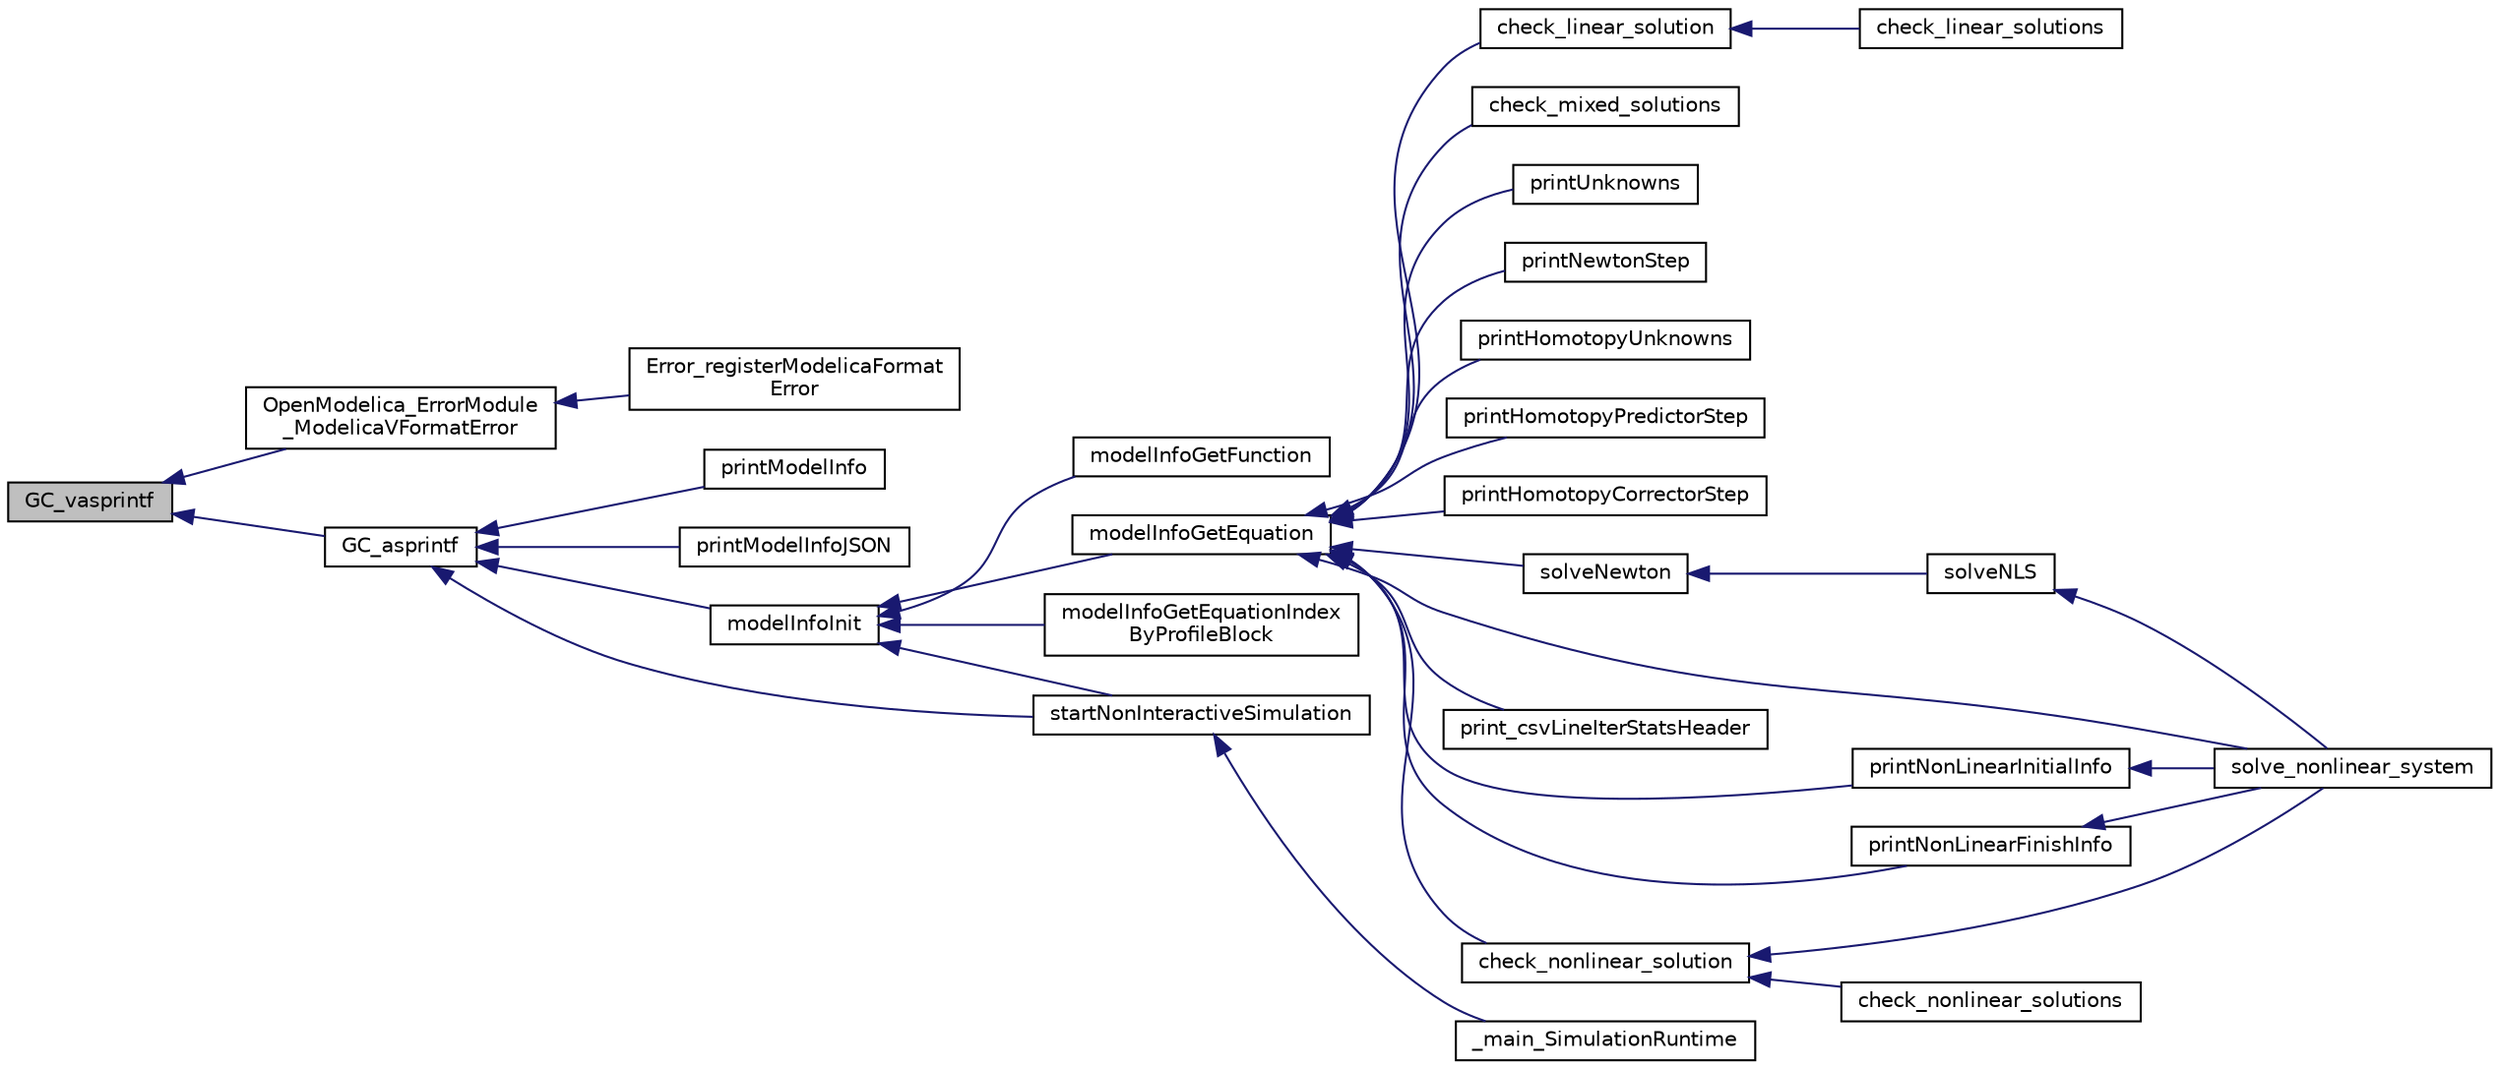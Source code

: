 digraph "GC_vasprintf"
{
  edge [fontname="Helvetica",fontsize="10",labelfontname="Helvetica",labelfontsize="10"];
  node [fontname="Helvetica",fontsize="10",shape=record];
  rankdir="LR";
  Node43 [label="GC_vasprintf",height=0.2,width=0.4,color="black", fillcolor="grey75", style="filled", fontcolor="black"];
  Node43 -> Node44 [dir="back",color="midnightblue",fontsize="10",style="solid",fontname="Helvetica"];
  Node44 [label="OpenModelica_ErrorModule\l_ModelicaVFormatError",height=0.2,width=0.4,color="black", fillcolor="white", style="filled",URL="$dc/d1d/errorext_8cpp.html#a5095cfc882f59f37443410689e1e08e5"];
  Node44 -> Node45 [dir="back",color="midnightblue",fontsize="10",style="solid",fontname="Helvetica"];
  Node45 [label="Error_registerModelicaFormat\lError",height=0.2,width=0.4,color="black", fillcolor="white", style="filled",URL="$d8/dd7/_error__omc_8cpp.html#adaacbf0b9ff103de52054953b55b0d24"];
  Node43 -> Node46 [dir="back",color="midnightblue",fontsize="10",style="solid",fontname="Helvetica"];
  Node46 [label="GC_asprintf",height=0.2,width=0.4,color="black", fillcolor="white", style="filled",URL="$d3/d37/modelica__string_8h.html#a993594d261a9237cec6f42e0f157f372"];
  Node46 -> Node47 [dir="back",color="midnightblue",fontsize="10",style="solid",fontname="Helvetica"];
  Node47 [label="printModelInfo",height=0.2,width=0.4,color="black", fillcolor="white", style="filled",URL="$d9/d36/modelinfo_8h.html#a8709688b118466b0da331af6f07223e7"];
  Node46 -> Node48 [dir="back",color="midnightblue",fontsize="10",style="solid",fontname="Helvetica"];
  Node48 [label="printModelInfoJSON",height=0.2,width=0.4,color="black", fillcolor="white", style="filled",URL="$d9/d36/modelinfo_8h.html#ab10baa105d3900d53c46f79b4e8a5e6f"];
  Node46 -> Node49 [dir="back",color="midnightblue",fontsize="10",style="solid",fontname="Helvetica"];
  Node49 [label="modelInfoInit",height=0.2,width=0.4,color="black", fillcolor="white", style="filled",URL="$d1/d35/simulation__info__json_8h.html#a3309a9b4cebd8ed773fc8495f5311adb"];
  Node49 -> Node50 [dir="back",color="midnightblue",fontsize="10",style="solid",fontname="Helvetica"];
  Node50 [label="modelInfoGetFunction",height=0.2,width=0.4,color="black", fillcolor="white", style="filled",URL="$d1/d35/simulation__info__json_8h.html#ab7502cffab182756ece10b73b6d5e1c1"];
  Node49 -> Node51 [dir="back",color="midnightblue",fontsize="10",style="solid",fontname="Helvetica"];
  Node51 [label="modelInfoGetEquation",height=0.2,width=0.4,color="black", fillcolor="white", style="filled",URL="$d1/d35/simulation__info__json_8h.html#a6c0ae155b25ace5ef368dbfb99cbbf6e"];
  Node51 -> Node52 [dir="back",color="midnightblue",fontsize="10",style="solid",fontname="Helvetica"];
  Node52 [label="check_linear_solution",height=0.2,width=0.4,color="black", fillcolor="white", style="filled",URL="$d1/db9/linear_system_8c.html#af62b4e4d2756eaf12c8149bbec02864b"];
  Node52 -> Node53 [dir="back",color="midnightblue",fontsize="10",style="solid",fontname="Helvetica"];
  Node53 [label="check_linear_solutions",height=0.2,width=0.4,color="black", fillcolor="white", style="filled",URL="$d2/d59/linear_system_8h.html#ad72a0bdfa452ab6c3ad9eb2d145b1096"];
  Node51 -> Node54 [dir="back",color="midnightblue",fontsize="10",style="solid",fontname="Helvetica"];
  Node54 [label="check_mixed_solutions",height=0.2,width=0.4,color="black", fillcolor="white", style="filled",URL="$d1/df1/mixed_system_8h.html#a964e34d78d8ccaba25f33c40b7cea65a"];
  Node51 -> Node55 [dir="back",color="midnightblue",fontsize="10",style="solid",fontname="Helvetica"];
  Node55 [label="printUnknowns",height=0.2,width=0.4,color="black", fillcolor="white", style="filled",URL="$d5/df2/nonlinear_solver_homotopy_8c.html#a990973a99c97f948c3601511a36f2b64"];
  Node51 -> Node56 [dir="back",color="midnightblue",fontsize="10",style="solid",fontname="Helvetica"];
  Node56 [label="printNewtonStep",height=0.2,width=0.4,color="black", fillcolor="white", style="filled",URL="$d5/df2/nonlinear_solver_homotopy_8c.html#ad4f00dc1f7c74817c45ece391c623974"];
  Node51 -> Node57 [dir="back",color="midnightblue",fontsize="10",style="solid",fontname="Helvetica"];
  Node57 [label="printHomotopyUnknowns",height=0.2,width=0.4,color="black", fillcolor="white", style="filled",URL="$d5/df2/nonlinear_solver_homotopy_8c.html#a4bfddb653587bbca4db3ce278dc7b28d"];
  Node51 -> Node58 [dir="back",color="midnightblue",fontsize="10",style="solid",fontname="Helvetica"];
  Node58 [label="printHomotopyPredictorStep",height=0.2,width=0.4,color="black", fillcolor="white", style="filled",URL="$d5/df2/nonlinear_solver_homotopy_8c.html#affc495b359ca17852578dc457c8c5b0f"];
  Node51 -> Node59 [dir="back",color="midnightblue",fontsize="10",style="solid",fontname="Helvetica"];
  Node59 [label="printHomotopyCorrectorStep",height=0.2,width=0.4,color="black", fillcolor="white", style="filled",URL="$d5/df2/nonlinear_solver_homotopy_8c.html#ab46b7894571fd67cce78dc64519b1121"];
  Node51 -> Node60 [dir="back",color="midnightblue",fontsize="10",style="solid",fontname="Helvetica"];
  Node60 [label="solveNewton",height=0.2,width=0.4,color="black", fillcolor="white", style="filled",URL="$d4/de2/nonlinear_solver_newton_8h.html#a38ba64dd08361053b03a65265601066a"];
  Node60 -> Node61 [dir="back",color="midnightblue",fontsize="10",style="solid",fontname="Helvetica"];
  Node61 [label="solveNLS",height=0.2,width=0.4,color="black", fillcolor="white", style="filled",URL="$d7/dd6/nonlinear_system_8c.html#adbab09aaddf4cae686163982ee1baa72"];
  Node61 -> Node62 [dir="back",color="midnightblue",fontsize="10",style="solid",fontname="Helvetica"];
  Node62 [label="solve_nonlinear_system",height=0.2,width=0.4,color="black", fillcolor="white", style="filled",URL="$da/dbe/nonlinear_system_8h.html#ab0dab4c5c0a1140a09eb29e0c593070c"];
  Node51 -> Node63 [dir="back",color="midnightblue",fontsize="10",style="solid",fontname="Helvetica"];
  Node63 [label="print_csvLineIterStatsHeader",height=0.2,width=0.4,color="black", fillcolor="white", style="filled",URL="$d7/dd6/nonlinear_system_8c.html#ad559a040596c648613160b35e81afc7e"];
  Node51 -> Node64 [dir="back",color="midnightblue",fontsize="10",style="solid",fontname="Helvetica"];
  Node64 [label="printNonLinearInitialInfo",height=0.2,width=0.4,color="black", fillcolor="white", style="filled",URL="$d7/dd6/nonlinear_system_8c.html#a7623f1ae0d3b0a2851cdff45e5445808"];
  Node64 -> Node62 [dir="back",color="midnightblue",fontsize="10",style="solid",fontname="Helvetica"];
  Node51 -> Node65 [dir="back",color="midnightblue",fontsize="10",style="solid",fontname="Helvetica"];
  Node65 [label="printNonLinearFinishInfo",height=0.2,width=0.4,color="black", fillcolor="white", style="filled",URL="$d7/dd6/nonlinear_system_8c.html#ab170107ba336472d3bf8f835141696fc"];
  Node65 -> Node62 [dir="back",color="midnightblue",fontsize="10",style="solid",fontname="Helvetica"];
  Node51 -> Node62 [dir="back",color="midnightblue",fontsize="10",style="solid",fontname="Helvetica"];
  Node51 -> Node66 [dir="back",color="midnightblue",fontsize="10",style="solid",fontname="Helvetica"];
  Node66 [label="check_nonlinear_solution",height=0.2,width=0.4,color="black", fillcolor="white", style="filled",URL="$d7/dd6/nonlinear_system_8c.html#a7924cf0b0fe19b3776951c4c4e90721d"];
  Node66 -> Node62 [dir="back",color="midnightblue",fontsize="10",style="solid",fontname="Helvetica"];
  Node66 -> Node67 [dir="back",color="midnightblue",fontsize="10",style="solid",fontname="Helvetica"];
  Node67 [label="check_nonlinear_solutions",height=0.2,width=0.4,color="black", fillcolor="white", style="filled",URL="$da/dbe/nonlinear_system_8h.html#a69b02d50bd69f9a6f3c668448bf64600"];
  Node49 -> Node68 [dir="back",color="midnightblue",fontsize="10",style="solid",fontname="Helvetica"];
  Node68 [label="modelInfoGetEquationIndex\lByProfileBlock",height=0.2,width=0.4,color="black", fillcolor="white", style="filled",URL="$d1/d35/simulation__info__json_8h.html#a5bc02eac90c13d487cdc5ecc59b11b46"];
  Node49 -> Node69 [dir="back",color="midnightblue",fontsize="10",style="solid",fontname="Helvetica"];
  Node69 [label="startNonInteractiveSimulation",height=0.2,width=0.4,color="black", fillcolor="white", style="filled",URL="$d4/d09/simulation__runtime_8cpp.html#a9842d4e0c2b547d89101758face39ecc"];
  Node69 -> Node70 [dir="back",color="midnightblue",fontsize="10",style="solid",fontname="Helvetica"];
  Node70 [label="_main_SimulationRuntime",height=0.2,width=0.4,color="black", fillcolor="white", style="filled",URL="$d2/d86/simulation__runtime_8h.html#a764b2c042760259cd617e91d089ab16c"];
  Node46 -> Node69 [dir="back",color="midnightblue",fontsize="10",style="solid",fontname="Helvetica"];
}
